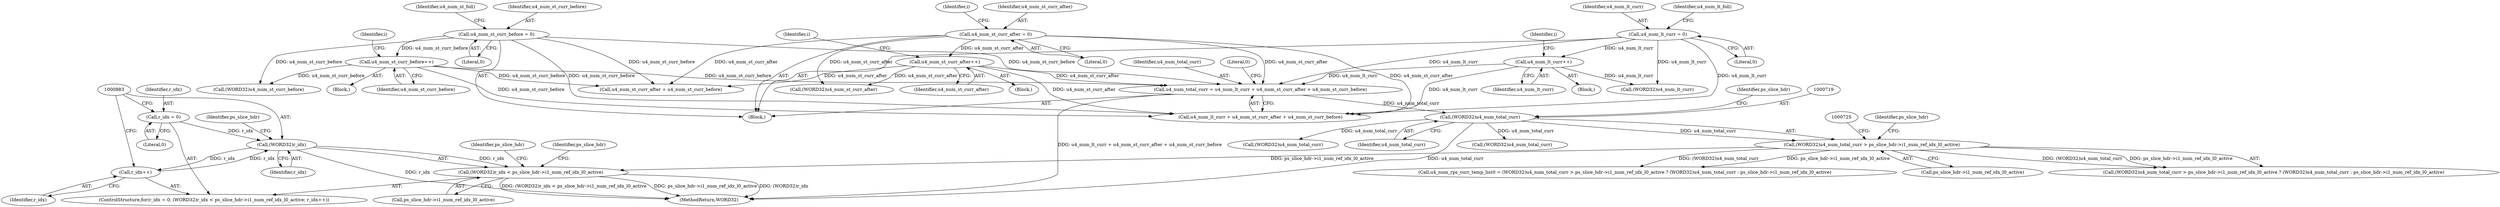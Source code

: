 digraph "0_Android_913d9e8d93d6b81bb8eac3fc2c1426651f5b259d_0@pointer" {
"1000881" [label="(Call,(WORD32)r_idx < ps_slice_hdr->i1_num_ref_idx_l0_active)"];
"1000882" [label="(Call,(WORD32)r_idx)"];
"1000878" [label="(Call,r_idx = 0)"];
"1000888" [label="(Call,r_idx++)"];
"1000717" [label="(Call,(WORD32)u4_num_total_curr > ps_slice_hdr->i1_num_ref_idx_l0_active)"];
"1000718" [label="(Call,(WORD32)u4_num_total_curr)"];
"1000446" [label="(Call,u4_num_total_curr = u4_num_lt_curr + u4_num_st_curr_after + u4_num_st_curr_before)"];
"1000426" [label="(Call,u4_num_lt_curr++)"];
"1000354" [label="(Call,u4_num_lt_curr = 0)"];
"1000310" [label="(Call,u4_num_st_curr_after = 0)"];
"1000339" [label="(Call,u4_num_st_curr_after++)"];
"1000295" [label="(Call,u4_num_st_curr_before++)"];
"1000265" [label="(Call,u4_num_st_curr_before = 0)"];
"1000447" [label="(Identifier,u4_num_total_curr)"];
"1000269" [label="(Identifier,u4_num_st_foll)"];
"1000448" [label="(Call,u4_num_lt_curr + u4_num_st_curr_after + u4_num_st_curr_before)"];
"1000315" [label="(Identifier,i)"];
"1000721" [label="(Call,ps_slice_hdr->i1_num_ref_idx_l0_active)"];
"1000112" [label="(Block,)"];
"1000966" [label="(Call,(WORD32)u4_num_total_curr)"];
"1000450" [label="(Call,u4_num_st_curr_after + u4_num_st_curr_before)"];
"1000340" [label="(Identifier,u4_num_st_curr_after)"];
"1000446" [label="(Call,u4_num_total_curr = u4_num_lt_curr + u4_num_st_curr_after + u4_num_st_curr_before)"];
"1000878" [label="(Call,r_idx = 0)"];
"1000426" [label="(Call,u4_num_lt_curr++)"];
"1000884" [label="(Identifier,r_idx)"];
"1000714" [label="(Call,u4_num_rps_curr_temp_list0 = (WORD32)u4_num_total_curr > ps_slice_hdr->i1_num_ref_idx_l0_active ? (WORD32)u4_num_total_curr : ps_slice_hdr->i1_num_ref_idx_l0_active)"];
"1000296" [label="(Identifier,u4_num_st_curr_before)"];
"1000888" [label="(Call,r_idx++)"];
"1000717" [label="(Call,(WORD32)u4_num_total_curr > ps_slice_hdr->i1_num_ref_idx_l0_active)"];
"1000311" [label="(Identifier,u4_num_st_curr_after)"];
"1000323" [label="(Identifier,i)"];
"1000879" [label="(Identifier,r_idx)"];
"1000354" [label="(Call,u4_num_lt_curr = 0)"];
"1000427" [label="(Identifier,u4_num_lt_curr)"];
"1000355" [label="(Identifier,u4_num_lt_curr)"];
"1000265" [label="(Call,u4_num_st_curr_before = 0)"];
"1000411" [label="(Block,)"];
"1000654" [label="(Call,(WORD32)u4_num_st_curr_after)"];
"1000720" [label="(Identifier,u4_num_total_curr)"];
"1000882" [label="(Call,(WORD32)r_idx)"];
"1000877" [label="(ControlStructure,for(r_idx = 0; (WORD32)r_idx < ps_slice_hdr->i1_num_ref_idx_l0_active; r_idx++))"];
"1000267" [label="(Literal,0)"];
"1000958" [label="(Identifier,ps_slice_hdr)"];
"1000885" [label="(Call,ps_slice_hdr->i1_num_ref_idx_l0_active)"];
"1000374" [label="(Identifier,i)"];
"1000358" [label="(Identifier,u4_num_lt_foll)"];
"1000285" [label="(Block,)"];
"1000295" [label="(Call,u4_num_st_curr_before++)"];
"1000889" [label="(Identifier,r_idx)"];
"1000329" [label="(Block,)"];
"1000356" [label="(Literal,0)"];
"1000716" [label="(Call,(WORD32)u4_num_total_curr > ps_slice_hdr->i1_num_ref_idx_l0_active ? (WORD32)u4_num_total_curr : ps_slice_hdr->i1_num_ref_idx_l0_active)"];
"1000724" [label="(Call,(WORD32)u4_num_total_curr)"];
"1000881" [label="(Call,(WORD32)r_idx < ps_slice_hdr->i1_num_ref_idx_l0_active)"];
"1000880" [label="(Literal,0)"];
"1000455" [label="(Literal,0)"];
"1000718" [label="(Call,(WORD32)u4_num_total_curr)"];
"1000621" [label="(Call,(WORD32)u4_num_st_curr_before)"];
"1000310" [label="(Call,u4_num_st_curr_after = 0)"];
"1000896" [label="(Identifier,ps_slice_hdr)"];
"1000495" [label="(Call,(WORD32)u4_num_lt_curr)"];
"1000266" [label="(Identifier,u4_num_st_curr_before)"];
"1001297" [label="(MethodReturn,WORD32)"];
"1000722" [label="(Identifier,ps_slice_hdr)"];
"1000728" [label="(Identifier,ps_slice_hdr)"];
"1000279" [label="(Identifier,i)"];
"1000886" [label="(Identifier,ps_slice_hdr)"];
"1000312" [label="(Literal,0)"];
"1000339" [label="(Call,u4_num_st_curr_after++)"];
"1000881" -> "1000877"  [label="AST: "];
"1000881" -> "1000885"  [label="CFG: "];
"1000882" -> "1000881"  [label="AST: "];
"1000885" -> "1000881"  [label="AST: "];
"1000896" -> "1000881"  [label="CFG: "];
"1000958" -> "1000881"  [label="CFG: "];
"1000881" -> "1001297"  [label="DDG: (WORD32)r_idx < ps_slice_hdr->i1_num_ref_idx_l0_active"];
"1000881" -> "1001297"  [label="DDG: ps_slice_hdr->i1_num_ref_idx_l0_active"];
"1000881" -> "1001297"  [label="DDG: (WORD32)r_idx"];
"1000882" -> "1000881"  [label="DDG: r_idx"];
"1000717" -> "1000881"  [label="DDG: ps_slice_hdr->i1_num_ref_idx_l0_active"];
"1000882" -> "1000884"  [label="CFG: "];
"1000883" -> "1000882"  [label="AST: "];
"1000884" -> "1000882"  [label="AST: "];
"1000886" -> "1000882"  [label="CFG: "];
"1000882" -> "1001297"  [label="DDG: r_idx"];
"1000878" -> "1000882"  [label="DDG: r_idx"];
"1000888" -> "1000882"  [label="DDG: r_idx"];
"1000882" -> "1000888"  [label="DDG: r_idx"];
"1000878" -> "1000877"  [label="AST: "];
"1000878" -> "1000880"  [label="CFG: "];
"1000879" -> "1000878"  [label="AST: "];
"1000880" -> "1000878"  [label="AST: "];
"1000883" -> "1000878"  [label="CFG: "];
"1000888" -> "1000877"  [label="AST: "];
"1000888" -> "1000889"  [label="CFG: "];
"1000889" -> "1000888"  [label="AST: "];
"1000883" -> "1000888"  [label="CFG: "];
"1000717" -> "1000716"  [label="AST: "];
"1000717" -> "1000721"  [label="CFG: "];
"1000718" -> "1000717"  [label="AST: "];
"1000721" -> "1000717"  [label="AST: "];
"1000725" -> "1000717"  [label="CFG: "];
"1000728" -> "1000717"  [label="CFG: "];
"1000717" -> "1000714"  [label="DDG: (WORD32)u4_num_total_curr"];
"1000717" -> "1000714"  [label="DDG: ps_slice_hdr->i1_num_ref_idx_l0_active"];
"1000718" -> "1000717"  [label="DDG: u4_num_total_curr"];
"1000717" -> "1000716"  [label="DDG: (WORD32)u4_num_total_curr"];
"1000717" -> "1000716"  [label="DDG: ps_slice_hdr->i1_num_ref_idx_l0_active"];
"1000718" -> "1000720"  [label="CFG: "];
"1000719" -> "1000718"  [label="AST: "];
"1000720" -> "1000718"  [label="AST: "];
"1000722" -> "1000718"  [label="CFG: "];
"1000718" -> "1001297"  [label="DDG: u4_num_total_curr"];
"1000446" -> "1000718"  [label="DDG: u4_num_total_curr"];
"1000718" -> "1000724"  [label="DDG: u4_num_total_curr"];
"1000718" -> "1000966"  [label="DDG: u4_num_total_curr"];
"1000446" -> "1000112"  [label="AST: "];
"1000446" -> "1000448"  [label="CFG: "];
"1000447" -> "1000446"  [label="AST: "];
"1000448" -> "1000446"  [label="AST: "];
"1000455" -> "1000446"  [label="CFG: "];
"1000446" -> "1001297"  [label="DDG: u4_num_lt_curr + u4_num_st_curr_after + u4_num_st_curr_before"];
"1000426" -> "1000446"  [label="DDG: u4_num_lt_curr"];
"1000354" -> "1000446"  [label="DDG: u4_num_lt_curr"];
"1000310" -> "1000446"  [label="DDG: u4_num_st_curr_after"];
"1000339" -> "1000446"  [label="DDG: u4_num_st_curr_after"];
"1000295" -> "1000446"  [label="DDG: u4_num_st_curr_before"];
"1000265" -> "1000446"  [label="DDG: u4_num_st_curr_before"];
"1000426" -> "1000411"  [label="AST: "];
"1000426" -> "1000427"  [label="CFG: "];
"1000427" -> "1000426"  [label="AST: "];
"1000374" -> "1000426"  [label="CFG: "];
"1000354" -> "1000426"  [label="DDG: u4_num_lt_curr"];
"1000426" -> "1000448"  [label="DDG: u4_num_lt_curr"];
"1000426" -> "1000495"  [label="DDG: u4_num_lt_curr"];
"1000354" -> "1000112"  [label="AST: "];
"1000354" -> "1000356"  [label="CFG: "];
"1000355" -> "1000354"  [label="AST: "];
"1000356" -> "1000354"  [label="AST: "];
"1000358" -> "1000354"  [label="CFG: "];
"1000354" -> "1000448"  [label="DDG: u4_num_lt_curr"];
"1000354" -> "1000495"  [label="DDG: u4_num_lt_curr"];
"1000310" -> "1000112"  [label="AST: "];
"1000310" -> "1000312"  [label="CFG: "];
"1000311" -> "1000310"  [label="AST: "];
"1000312" -> "1000310"  [label="AST: "];
"1000315" -> "1000310"  [label="CFG: "];
"1000310" -> "1000339"  [label="DDG: u4_num_st_curr_after"];
"1000310" -> "1000448"  [label="DDG: u4_num_st_curr_after"];
"1000310" -> "1000450"  [label="DDG: u4_num_st_curr_after"];
"1000310" -> "1000654"  [label="DDG: u4_num_st_curr_after"];
"1000339" -> "1000329"  [label="AST: "];
"1000339" -> "1000340"  [label="CFG: "];
"1000340" -> "1000339"  [label="AST: "];
"1000323" -> "1000339"  [label="CFG: "];
"1000339" -> "1000448"  [label="DDG: u4_num_st_curr_after"];
"1000339" -> "1000450"  [label="DDG: u4_num_st_curr_after"];
"1000339" -> "1000654"  [label="DDG: u4_num_st_curr_after"];
"1000295" -> "1000285"  [label="AST: "];
"1000295" -> "1000296"  [label="CFG: "];
"1000296" -> "1000295"  [label="AST: "];
"1000279" -> "1000295"  [label="CFG: "];
"1000265" -> "1000295"  [label="DDG: u4_num_st_curr_before"];
"1000295" -> "1000448"  [label="DDG: u4_num_st_curr_before"];
"1000295" -> "1000450"  [label="DDG: u4_num_st_curr_before"];
"1000295" -> "1000621"  [label="DDG: u4_num_st_curr_before"];
"1000265" -> "1000112"  [label="AST: "];
"1000265" -> "1000267"  [label="CFG: "];
"1000266" -> "1000265"  [label="AST: "];
"1000267" -> "1000265"  [label="AST: "];
"1000269" -> "1000265"  [label="CFG: "];
"1000265" -> "1000448"  [label="DDG: u4_num_st_curr_before"];
"1000265" -> "1000450"  [label="DDG: u4_num_st_curr_before"];
"1000265" -> "1000621"  [label="DDG: u4_num_st_curr_before"];
}

